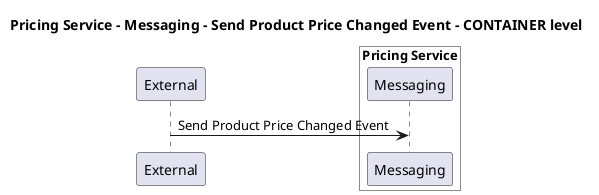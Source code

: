 @startuml

title Pricing Service - Messaging - Send Product Price Changed Event - CONTAINER level

participant "External" as C4InterFlow.SoftwareSystems.ExternalSystem

box "Pricing Service" #White
    participant "Messaging" as ECommercePlatform.SoftwareSystems.PricingService.Containers.Messaging
end box


C4InterFlow.SoftwareSystems.ExternalSystem -> ECommercePlatform.SoftwareSystems.PricingService.Containers.Messaging : Send Product Price Changed Event


@enduml
